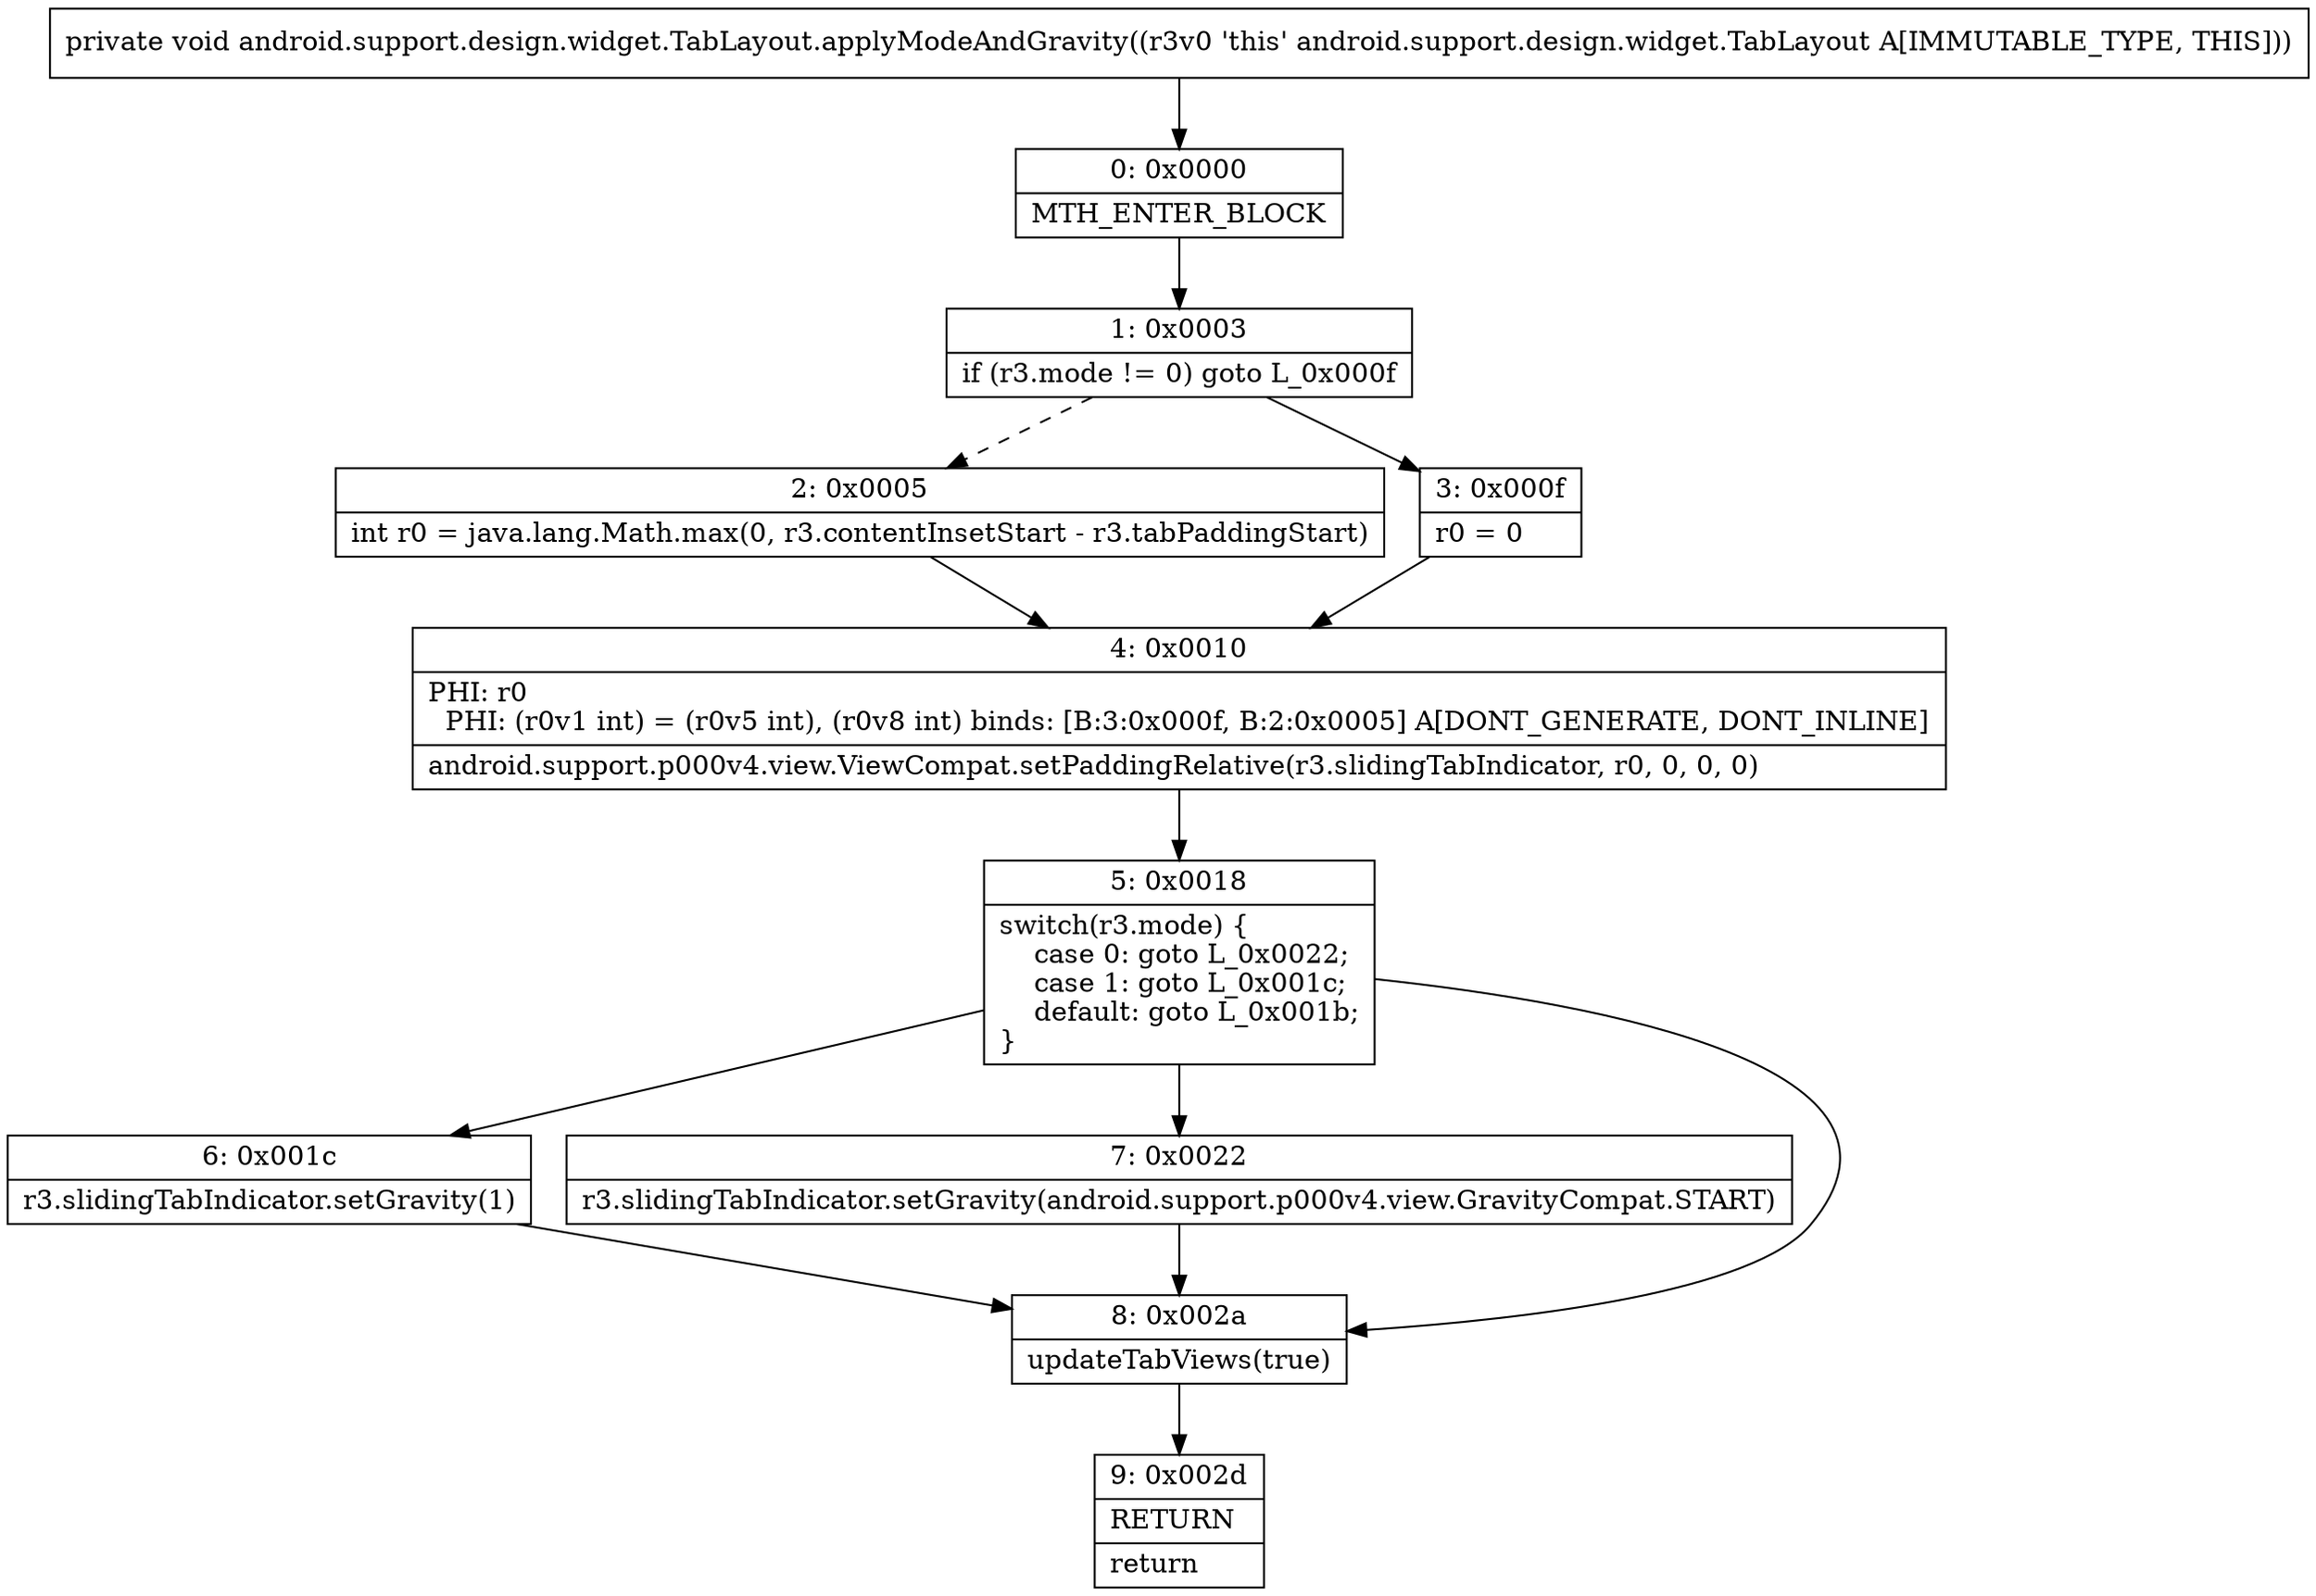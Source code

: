 digraph "CFG forandroid.support.design.widget.TabLayout.applyModeAndGravity()V" {
Node_0 [shape=record,label="{0\:\ 0x0000|MTH_ENTER_BLOCK\l}"];
Node_1 [shape=record,label="{1\:\ 0x0003|if (r3.mode != 0) goto L_0x000f\l}"];
Node_2 [shape=record,label="{2\:\ 0x0005|int r0 = java.lang.Math.max(0, r3.contentInsetStart \- r3.tabPaddingStart)\l}"];
Node_3 [shape=record,label="{3\:\ 0x000f|r0 = 0\l}"];
Node_4 [shape=record,label="{4\:\ 0x0010|PHI: r0 \l  PHI: (r0v1 int) = (r0v5 int), (r0v8 int) binds: [B:3:0x000f, B:2:0x0005] A[DONT_GENERATE, DONT_INLINE]\l|android.support.p000v4.view.ViewCompat.setPaddingRelative(r3.slidingTabIndicator, r0, 0, 0, 0)\l}"];
Node_5 [shape=record,label="{5\:\ 0x0018|switch(r3.mode) \{\l    case 0: goto L_0x0022;\l    case 1: goto L_0x001c;\l    default: goto L_0x001b;\l\}\l}"];
Node_6 [shape=record,label="{6\:\ 0x001c|r3.slidingTabIndicator.setGravity(1)\l}"];
Node_7 [shape=record,label="{7\:\ 0x0022|r3.slidingTabIndicator.setGravity(android.support.p000v4.view.GravityCompat.START)\l}"];
Node_8 [shape=record,label="{8\:\ 0x002a|updateTabViews(true)\l}"];
Node_9 [shape=record,label="{9\:\ 0x002d|RETURN\l|return\l}"];
MethodNode[shape=record,label="{private void android.support.design.widget.TabLayout.applyModeAndGravity((r3v0 'this' android.support.design.widget.TabLayout A[IMMUTABLE_TYPE, THIS])) }"];
MethodNode -> Node_0;
Node_0 -> Node_1;
Node_1 -> Node_2[style=dashed];
Node_1 -> Node_3;
Node_2 -> Node_4;
Node_3 -> Node_4;
Node_4 -> Node_5;
Node_5 -> Node_6;
Node_5 -> Node_7;
Node_5 -> Node_8;
Node_6 -> Node_8;
Node_7 -> Node_8;
Node_8 -> Node_9;
}

